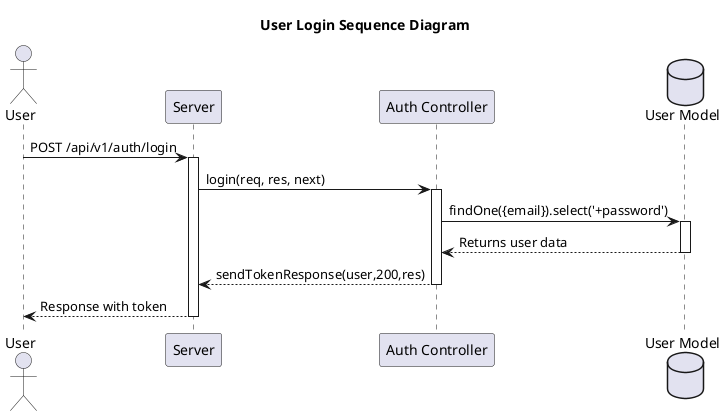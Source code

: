 @startuml User Login Sequence Diagram 
title User Login Sequence Diagram
actor User
participant "Server" as Server
participant "Auth Controller" as Auth
database "User Model" as Model

User -> Server: POST /api/v1/auth/login
activate Server

Server -> Auth: login(req, res, next)
activate Auth

Auth -> Model: findOne({email}).select('+password')
activate Model

Model --> Auth: Returns user data
deactivate Model

Auth --> Server: sendTokenResponse(user,200,res)
deactivate Auth

Server --> User: Response with token
deactivate Server
@enduml